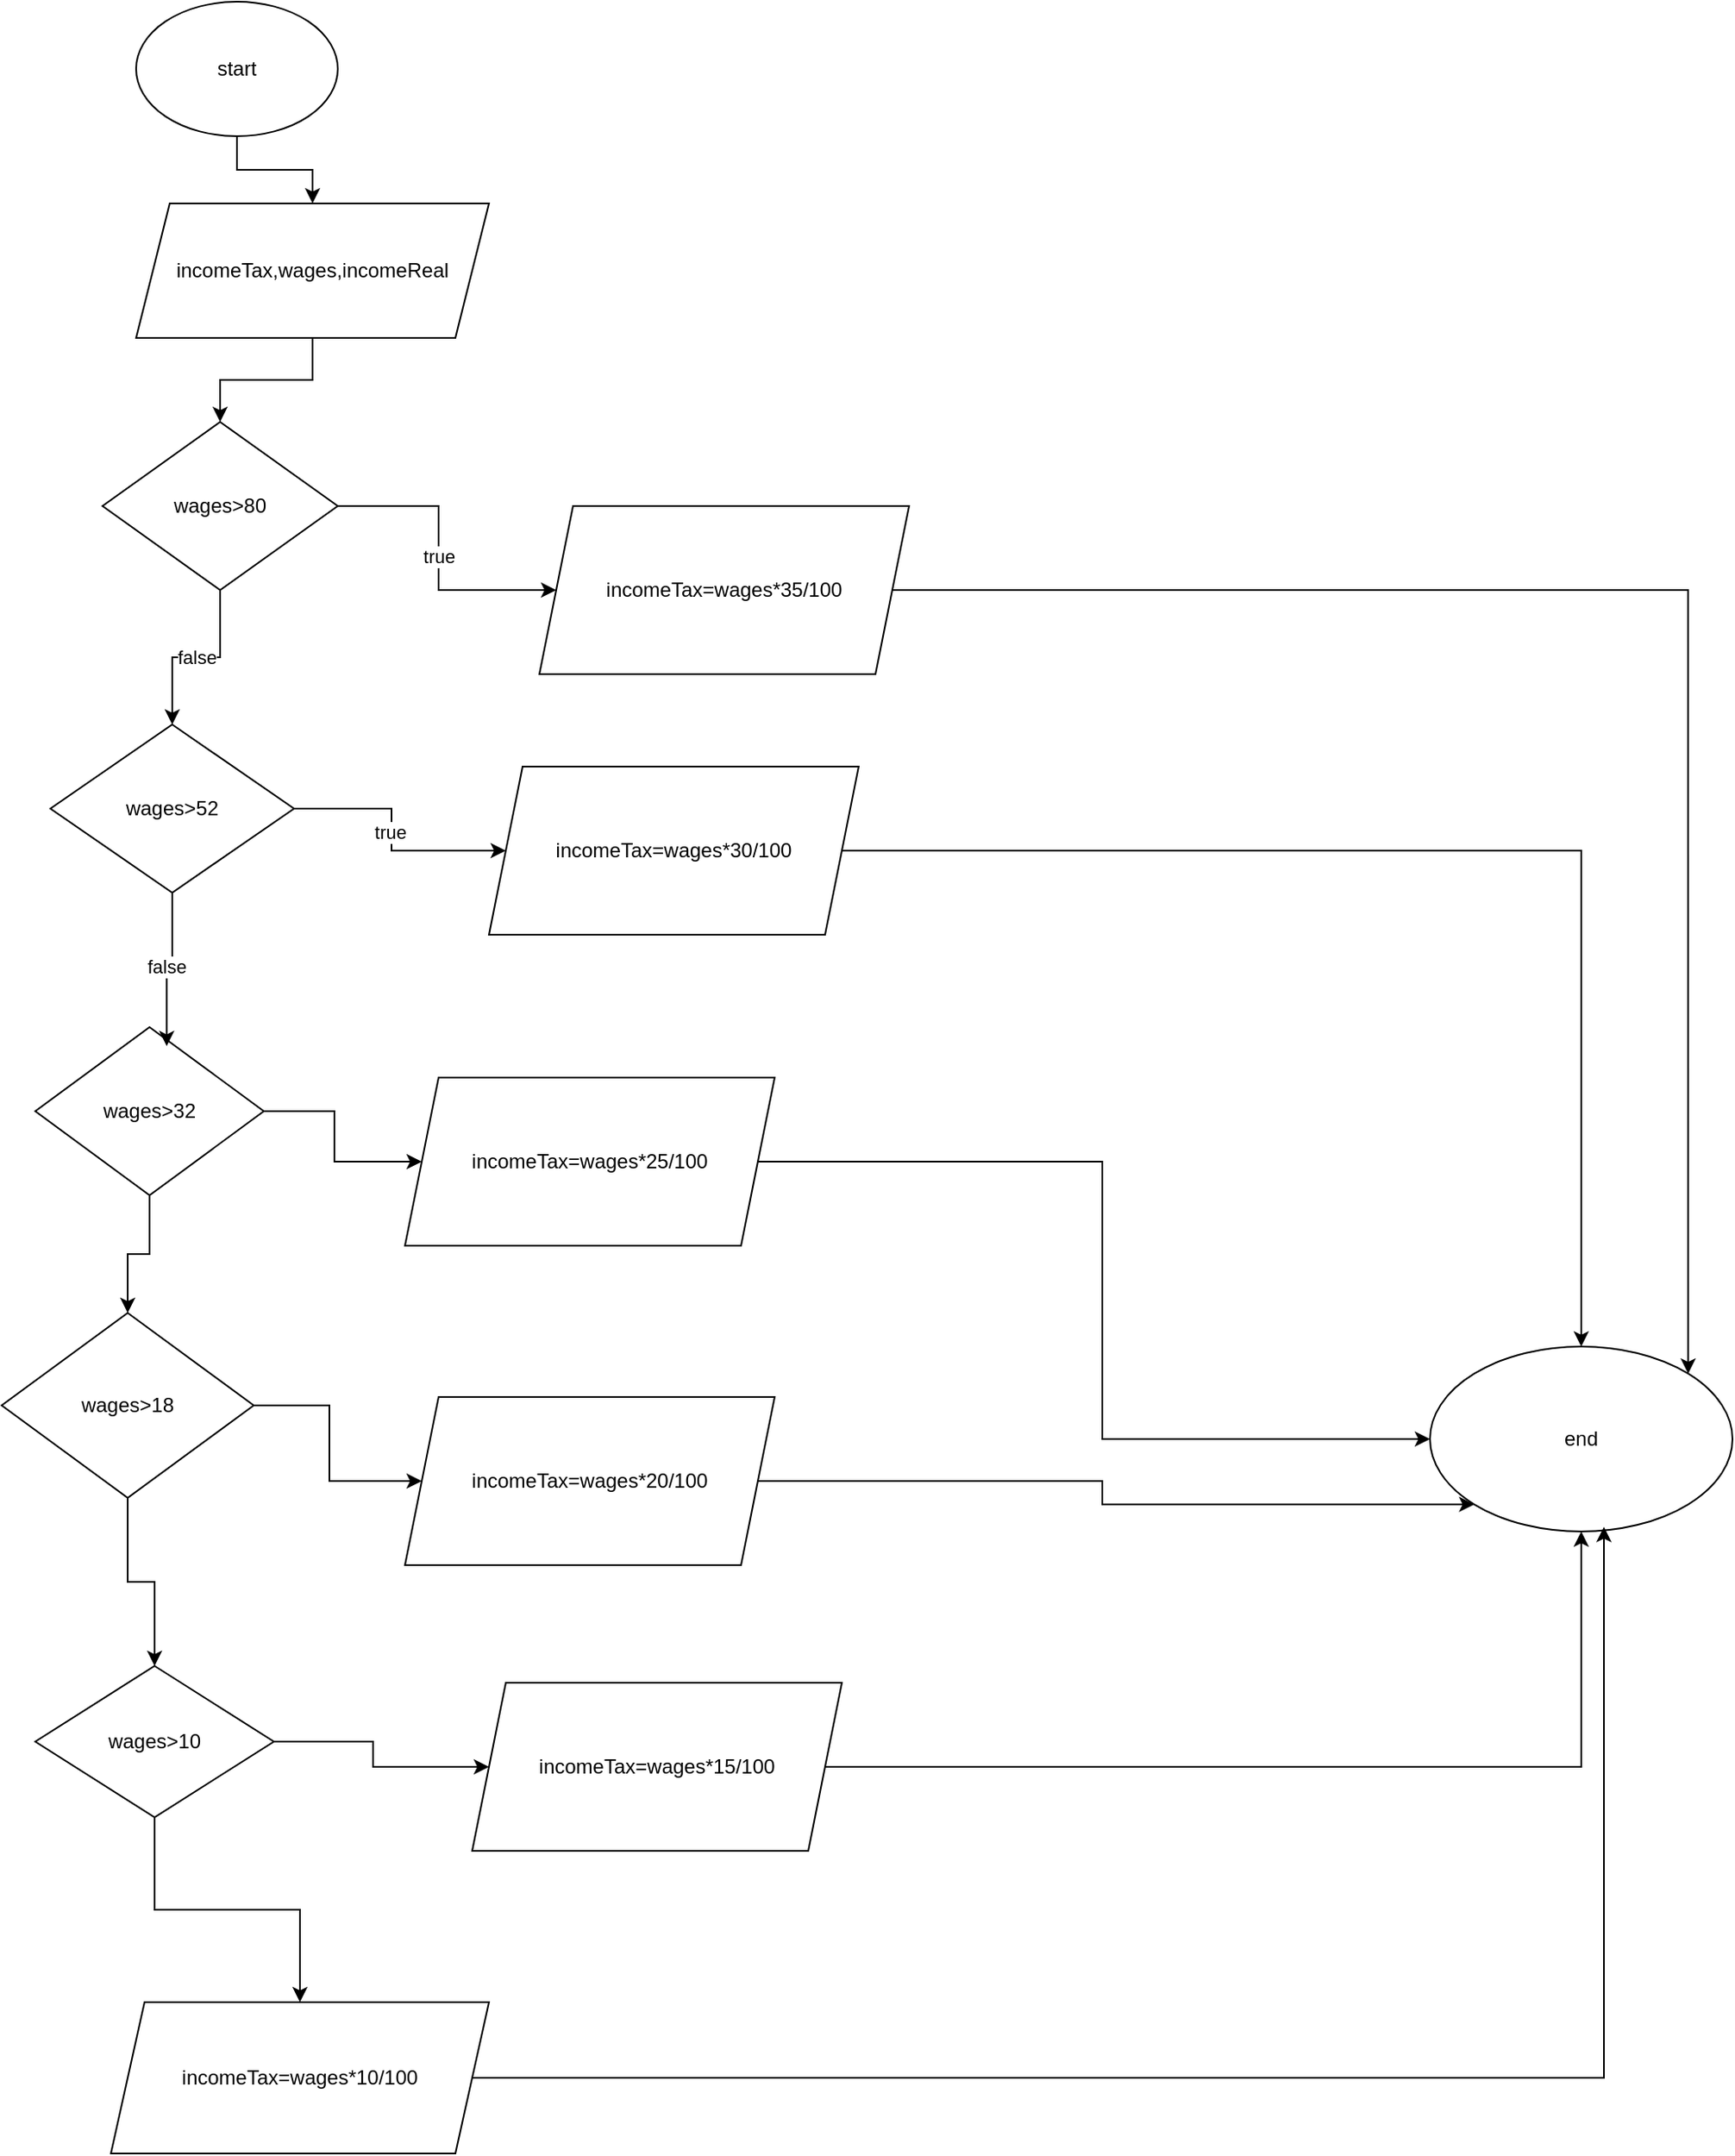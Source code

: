 <mxfile version="22.1.0" type="device">
  <diagram id="C5RBs43oDa-KdzZeNtuy" name="Page-1">
    <mxGraphModel dx="2100" dy="1324" grid="1" gridSize="10" guides="1" tooltips="1" connect="1" arrows="1" fold="1" page="1" pageScale="1" pageWidth="827" pageHeight="1169" math="0" shadow="0">
      <root>
        <mxCell id="WIyWlLk6GJQsqaUBKTNV-0" />
        <mxCell id="WIyWlLk6GJQsqaUBKTNV-1" parent="WIyWlLk6GJQsqaUBKTNV-0" />
        <mxCell id="zPPN5qlgIkKliUi4StPx-2" style="edgeStyle=orthogonalEdgeStyle;rounded=0;orthogonalLoop=1;jettySize=auto;html=1;entryX=0.5;entryY=0;entryDx=0;entryDy=0;" parent="WIyWlLk6GJQsqaUBKTNV-1" source="zPPN5qlgIkKliUi4StPx-0" target="zPPN5qlgIkKliUi4StPx-1" edge="1">
          <mxGeometry relative="1" as="geometry" />
        </mxCell>
        <mxCell id="zPPN5qlgIkKliUi4StPx-0" value="start" style="ellipse;whiteSpace=wrap;html=1;" parent="WIyWlLk6GJQsqaUBKTNV-1" vertex="1">
          <mxGeometry x="320" y="30" width="120" height="80" as="geometry" />
        </mxCell>
        <mxCell id="zPPN5qlgIkKliUi4StPx-4" style="edgeStyle=orthogonalEdgeStyle;rounded=0;orthogonalLoop=1;jettySize=auto;html=1;entryX=0.5;entryY=0;entryDx=0;entryDy=0;" parent="WIyWlLk6GJQsqaUBKTNV-1" source="zPPN5qlgIkKliUi4StPx-1" target="zPPN5qlgIkKliUi4StPx-3" edge="1">
          <mxGeometry relative="1" as="geometry" />
        </mxCell>
        <mxCell id="zPPN5qlgIkKliUi4StPx-1" value="incomeTax,wages,incomeReal" style="shape=parallelogram;perimeter=parallelogramPerimeter;whiteSpace=wrap;html=1;fixedSize=1;" parent="WIyWlLk6GJQsqaUBKTNV-1" vertex="1">
          <mxGeometry x="320" y="150" width="210" height="80" as="geometry" />
        </mxCell>
        <mxCell id="zPPN5qlgIkKliUi4StPx-6" value="false" style="edgeStyle=orthogonalEdgeStyle;rounded=0;orthogonalLoop=1;jettySize=auto;html=1;entryX=0.5;entryY=0;entryDx=0;entryDy=0;" parent="WIyWlLk6GJQsqaUBKTNV-1" source="zPPN5qlgIkKliUi4StPx-3" target="zPPN5qlgIkKliUi4StPx-5" edge="1">
          <mxGeometry relative="1" as="geometry" />
        </mxCell>
        <mxCell id="zPPN5qlgIkKliUi4StPx-3" value="wages&amp;gt;80" style="rhombus;whiteSpace=wrap;html=1;" parent="WIyWlLk6GJQsqaUBKTNV-1" vertex="1">
          <mxGeometry x="300" y="280" width="140" height="100" as="geometry" />
        </mxCell>
        <mxCell id="zPPN5qlgIkKliUi4StPx-15" style="edgeStyle=orthogonalEdgeStyle;rounded=0;orthogonalLoop=1;jettySize=auto;html=1;entryX=0;entryY=0.5;entryDx=0;entryDy=0;" parent="WIyWlLk6GJQsqaUBKTNV-1" source="zPPN5qlgIkKliUi4StPx-5" target="ibpvBVrVSEFQCUQxglFi-6" edge="1">
          <mxGeometry relative="1" as="geometry">
            <mxPoint x="540" y="530" as="targetPoint" />
          </mxGeometry>
        </mxCell>
        <mxCell id="zPPN5qlgIkKliUi4StPx-16" value="true" style="edgeLabel;html=1;align=center;verticalAlign=middle;resizable=0;points=[];" parent="zPPN5qlgIkKliUi4StPx-15" vertex="1" connectable="0">
          <mxGeometry x="-0.05" y="-1" relative="1" as="geometry">
            <mxPoint as="offset" />
          </mxGeometry>
        </mxCell>
        <mxCell id="zPPN5qlgIkKliUi4StPx-5" value="wages&amp;gt;52" style="rhombus;whiteSpace=wrap;html=1;" parent="WIyWlLk6GJQsqaUBKTNV-1" vertex="1">
          <mxGeometry x="269" y="460" width="145" height="100" as="geometry" />
        </mxCell>
        <mxCell id="zPPN5qlgIkKliUi4StPx-9" value="incomeTax=wages*10/100" style="shape=parallelogram;perimeter=parallelogramPerimeter;whiteSpace=wrap;html=1;fixedSize=1;" parent="WIyWlLk6GJQsqaUBKTNV-1" vertex="1">
          <mxGeometry x="305" y="1220" width="225" height="90" as="geometry" />
        </mxCell>
        <mxCell id="zPPN5qlgIkKliUi4StPx-14" value="true" style="edgeStyle=orthogonalEdgeStyle;rounded=0;orthogonalLoop=1;jettySize=auto;html=1;entryX=0;entryY=0.5;entryDx=0;entryDy=0;" parent="WIyWlLk6GJQsqaUBKTNV-1" source="zPPN5qlgIkKliUi4StPx-3" target="ibpvBVrVSEFQCUQxglFi-5" edge="1">
          <mxGeometry relative="1" as="geometry">
            <mxPoint x="553.78" y="376.56" as="targetPoint" />
          </mxGeometry>
        </mxCell>
        <mxCell id="zPPN5qlgIkKliUi4StPx-17" value="end" style="ellipse;whiteSpace=wrap;html=1;" parent="WIyWlLk6GJQsqaUBKTNV-1" vertex="1">
          <mxGeometry x="1090" y="830" width="180" height="110" as="geometry" />
        </mxCell>
        <mxCell id="ibpvBVrVSEFQCUQxglFi-1" style="edgeStyle=orthogonalEdgeStyle;rounded=0;orthogonalLoop=1;jettySize=auto;html=1;" parent="WIyWlLk6GJQsqaUBKTNV-1" source="6SSEyecMnf1i4cz3f3ZH-0" target="ibpvBVrVSEFQCUQxglFi-0" edge="1">
          <mxGeometry relative="1" as="geometry" />
        </mxCell>
        <mxCell id="ibpvBVrVSEFQCUQxglFi-11" style="edgeStyle=orthogonalEdgeStyle;rounded=0;orthogonalLoop=1;jettySize=auto;html=1;entryX=0;entryY=0.5;entryDx=0;entryDy=0;" parent="WIyWlLk6GJQsqaUBKTNV-1" source="6SSEyecMnf1i4cz3f3ZH-0" target="ibpvBVrVSEFQCUQxglFi-9" edge="1">
          <mxGeometry relative="1" as="geometry" />
        </mxCell>
        <mxCell id="6SSEyecMnf1i4cz3f3ZH-0" value="wages&amp;gt;32" style="rhombus;whiteSpace=wrap;html=1;" parent="WIyWlLk6GJQsqaUBKTNV-1" vertex="1">
          <mxGeometry x="260" y="640" width="136" height="100" as="geometry" />
        </mxCell>
        <mxCell id="6SSEyecMnf1i4cz3f3ZH-1" value="false" style="edgeStyle=orthogonalEdgeStyle;rounded=0;orthogonalLoop=1;jettySize=auto;html=1;entryX=0.575;entryY=0.113;entryDx=0;entryDy=0;entryPerimeter=0;" parent="WIyWlLk6GJQsqaUBKTNV-1" source="zPPN5qlgIkKliUi4StPx-5" target="6SSEyecMnf1i4cz3f3ZH-0" edge="1">
          <mxGeometry relative="1" as="geometry" />
        </mxCell>
        <mxCell id="6SSEyecMnf1i4cz3f3ZH-5" style="edgeStyle=orthogonalEdgeStyle;rounded=0;orthogonalLoop=1;jettySize=auto;html=1;entryX=0.575;entryY=0.975;entryDx=0;entryDy=0;entryPerimeter=0;" parent="WIyWlLk6GJQsqaUBKTNV-1" source="zPPN5qlgIkKliUi4StPx-9" target="zPPN5qlgIkKliUi4StPx-17" edge="1">
          <mxGeometry relative="1" as="geometry" />
        </mxCell>
        <mxCell id="ibpvBVrVSEFQCUQxglFi-3" style="edgeStyle=orthogonalEdgeStyle;rounded=0;orthogonalLoop=1;jettySize=auto;html=1;entryX=0.5;entryY=0;entryDx=0;entryDy=0;" parent="WIyWlLk6GJQsqaUBKTNV-1" source="ibpvBVrVSEFQCUQxglFi-0" target="ibpvBVrVSEFQCUQxglFi-2" edge="1">
          <mxGeometry relative="1" as="geometry" />
        </mxCell>
        <mxCell id="ibpvBVrVSEFQCUQxglFi-13" style="edgeStyle=orthogonalEdgeStyle;rounded=0;orthogonalLoop=1;jettySize=auto;html=1;" parent="WIyWlLk6GJQsqaUBKTNV-1" source="ibpvBVrVSEFQCUQxglFi-0" target="ibpvBVrVSEFQCUQxglFi-12" edge="1">
          <mxGeometry relative="1" as="geometry" />
        </mxCell>
        <mxCell id="ibpvBVrVSEFQCUQxglFi-0" value="wages&amp;gt;18" style="rhombus;whiteSpace=wrap;html=1;" parent="WIyWlLk6GJQsqaUBKTNV-1" vertex="1">
          <mxGeometry x="240" y="810" width="150" height="110" as="geometry" />
        </mxCell>
        <mxCell id="ibpvBVrVSEFQCUQxglFi-4" style="edgeStyle=orthogonalEdgeStyle;rounded=0;orthogonalLoop=1;jettySize=auto;html=1;" parent="WIyWlLk6GJQsqaUBKTNV-1" source="ibpvBVrVSEFQCUQxglFi-2" target="zPPN5qlgIkKliUi4StPx-9" edge="1">
          <mxGeometry relative="1" as="geometry" />
        </mxCell>
        <mxCell id="ibpvBVrVSEFQCUQxglFi-16" style="edgeStyle=orthogonalEdgeStyle;rounded=0;orthogonalLoop=1;jettySize=auto;html=1;" parent="WIyWlLk6GJQsqaUBKTNV-1" source="ibpvBVrVSEFQCUQxglFi-2" target="ibpvBVrVSEFQCUQxglFi-15" edge="1">
          <mxGeometry relative="1" as="geometry" />
        </mxCell>
        <mxCell id="ibpvBVrVSEFQCUQxglFi-2" value="wages&amp;gt;10" style="rhombus;whiteSpace=wrap;html=1;" parent="WIyWlLk6GJQsqaUBKTNV-1" vertex="1">
          <mxGeometry x="260" y="1020" width="142" height="90" as="geometry" />
        </mxCell>
        <mxCell id="ibpvBVrVSEFQCUQxglFi-18" style="edgeStyle=orthogonalEdgeStyle;rounded=0;orthogonalLoop=1;jettySize=auto;html=1;entryX=1;entryY=0;entryDx=0;entryDy=0;" parent="WIyWlLk6GJQsqaUBKTNV-1" source="ibpvBVrVSEFQCUQxglFi-5" target="zPPN5qlgIkKliUi4StPx-17" edge="1">
          <mxGeometry relative="1" as="geometry" />
        </mxCell>
        <mxCell id="ibpvBVrVSEFQCUQxglFi-5" value="incomeTax=wages*35/100" style="shape=parallelogram;perimeter=parallelogramPerimeter;whiteSpace=wrap;html=1;fixedSize=1;" parent="WIyWlLk6GJQsqaUBKTNV-1" vertex="1">
          <mxGeometry x="560" y="330" width="220" height="100" as="geometry" />
        </mxCell>
        <mxCell id="ibpvBVrVSEFQCUQxglFi-8" style="edgeStyle=orthogonalEdgeStyle;rounded=0;orthogonalLoop=1;jettySize=auto;html=1;" parent="WIyWlLk6GJQsqaUBKTNV-1" source="ibpvBVrVSEFQCUQxglFi-6" target="zPPN5qlgIkKliUi4StPx-17" edge="1">
          <mxGeometry relative="1" as="geometry" />
        </mxCell>
        <mxCell id="ibpvBVrVSEFQCUQxglFi-6" value="incomeTax=wages*30/100" style="shape=parallelogram;perimeter=parallelogramPerimeter;whiteSpace=wrap;html=1;fixedSize=1;" parent="WIyWlLk6GJQsqaUBKTNV-1" vertex="1">
          <mxGeometry x="530" y="485" width="220" height="100" as="geometry" />
        </mxCell>
        <mxCell id="ibpvBVrVSEFQCUQxglFi-10" style="edgeStyle=orthogonalEdgeStyle;rounded=0;orthogonalLoop=1;jettySize=auto;html=1;entryX=0;entryY=0.5;entryDx=0;entryDy=0;" parent="WIyWlLk6GJQsqaUBKTNV-1" source="ibpvBVrVSEFQCUQxglFi-9" target="zPPN5qlgIkKliUi4StPx-17" edge="1">
          <mxGeometry relative="1" as="geometry" />
        </mxCell>
        <mxCell id="ibpvBVrVSEFQCUQxglFi-9" value="incomeTax=wages*25/100" style="shape=parallelogram;perimeter=parallelogramPerimeter;whiteSpace=wrap;html=1;fixedSize=1;" parent="WIyWlLk6GJQsqaUBKTNV-1" vertex="1">
          <mxGeometry x="480" y="670" width="220" height="100" as="geometry" />
        </mxCell>
        <mxCell id="ibpvBVrVSEFQCUQxglFi-14" style="edgeStyle=orthogonalEdgeStyle;rounded=0;orthogonalLoop=1;jettySize=auto;html=1;entryX=0;entryY=1;entryDx=0;entryDy=0;" parent="WIyWlLk6GJQsqaUBKTNV-1" source="ibpvBVrVSEFQCUQxglFi-12" target="zPPN5qlgIkKliUi4StPx-17" edge="1">
          <mxGeometry relative="1" as="geometry" />
        </mxCell>
        <mxCell id="ibpvBVrVSEFQCUQxglFi-12" value="incomeTax=wages*20/100" style="shape=parallelogram;perimeter=parallelogramPerimeter;whiteSpace=wrap;html=1;fixedSize=1;" parent="WIyWlLk6GJQsqaUBKTNV-1" vertex="1">
          <mxGeometry x="480" y="860" width="220" height="100" as="geometry" />
        </mxCell>
        <mxCell id="ibpvBVrVSEFQCUQxglFi-17" style="edgeStyle=orthogonalEdgeStyle;rounded=0;orthogonalLoop=1;jettySize=auto;html=1;" parent="WIyWlLk6GJQsqaUBKTNV-1" source="ibpvBVrVSEFQCUQxglFi-15" target="zPPN5qlgIkKliUi4StPx-17" edge="1">
          <mxGeometry relative="1" as="geometry" />
        </mxCell>
        <mxCell id="ibpvBVrVSEFQCUQxglFi-15" value="incomeTax=wages*15/100" style="shape=parallelogram;perimeter=parallelogramPerimeter;whiteSpace=wrap;html=1;fixedSize=1;" parent="WIyWlLk6GJQsqaUBKTNV-1" vertex="1">
          <mxGeometry x="520" y="1030" width="220" height="100" as="geometry" />
        </mxCell>
      </root>
    </mxGraphModel>
  </diagram>
</mxfile>
